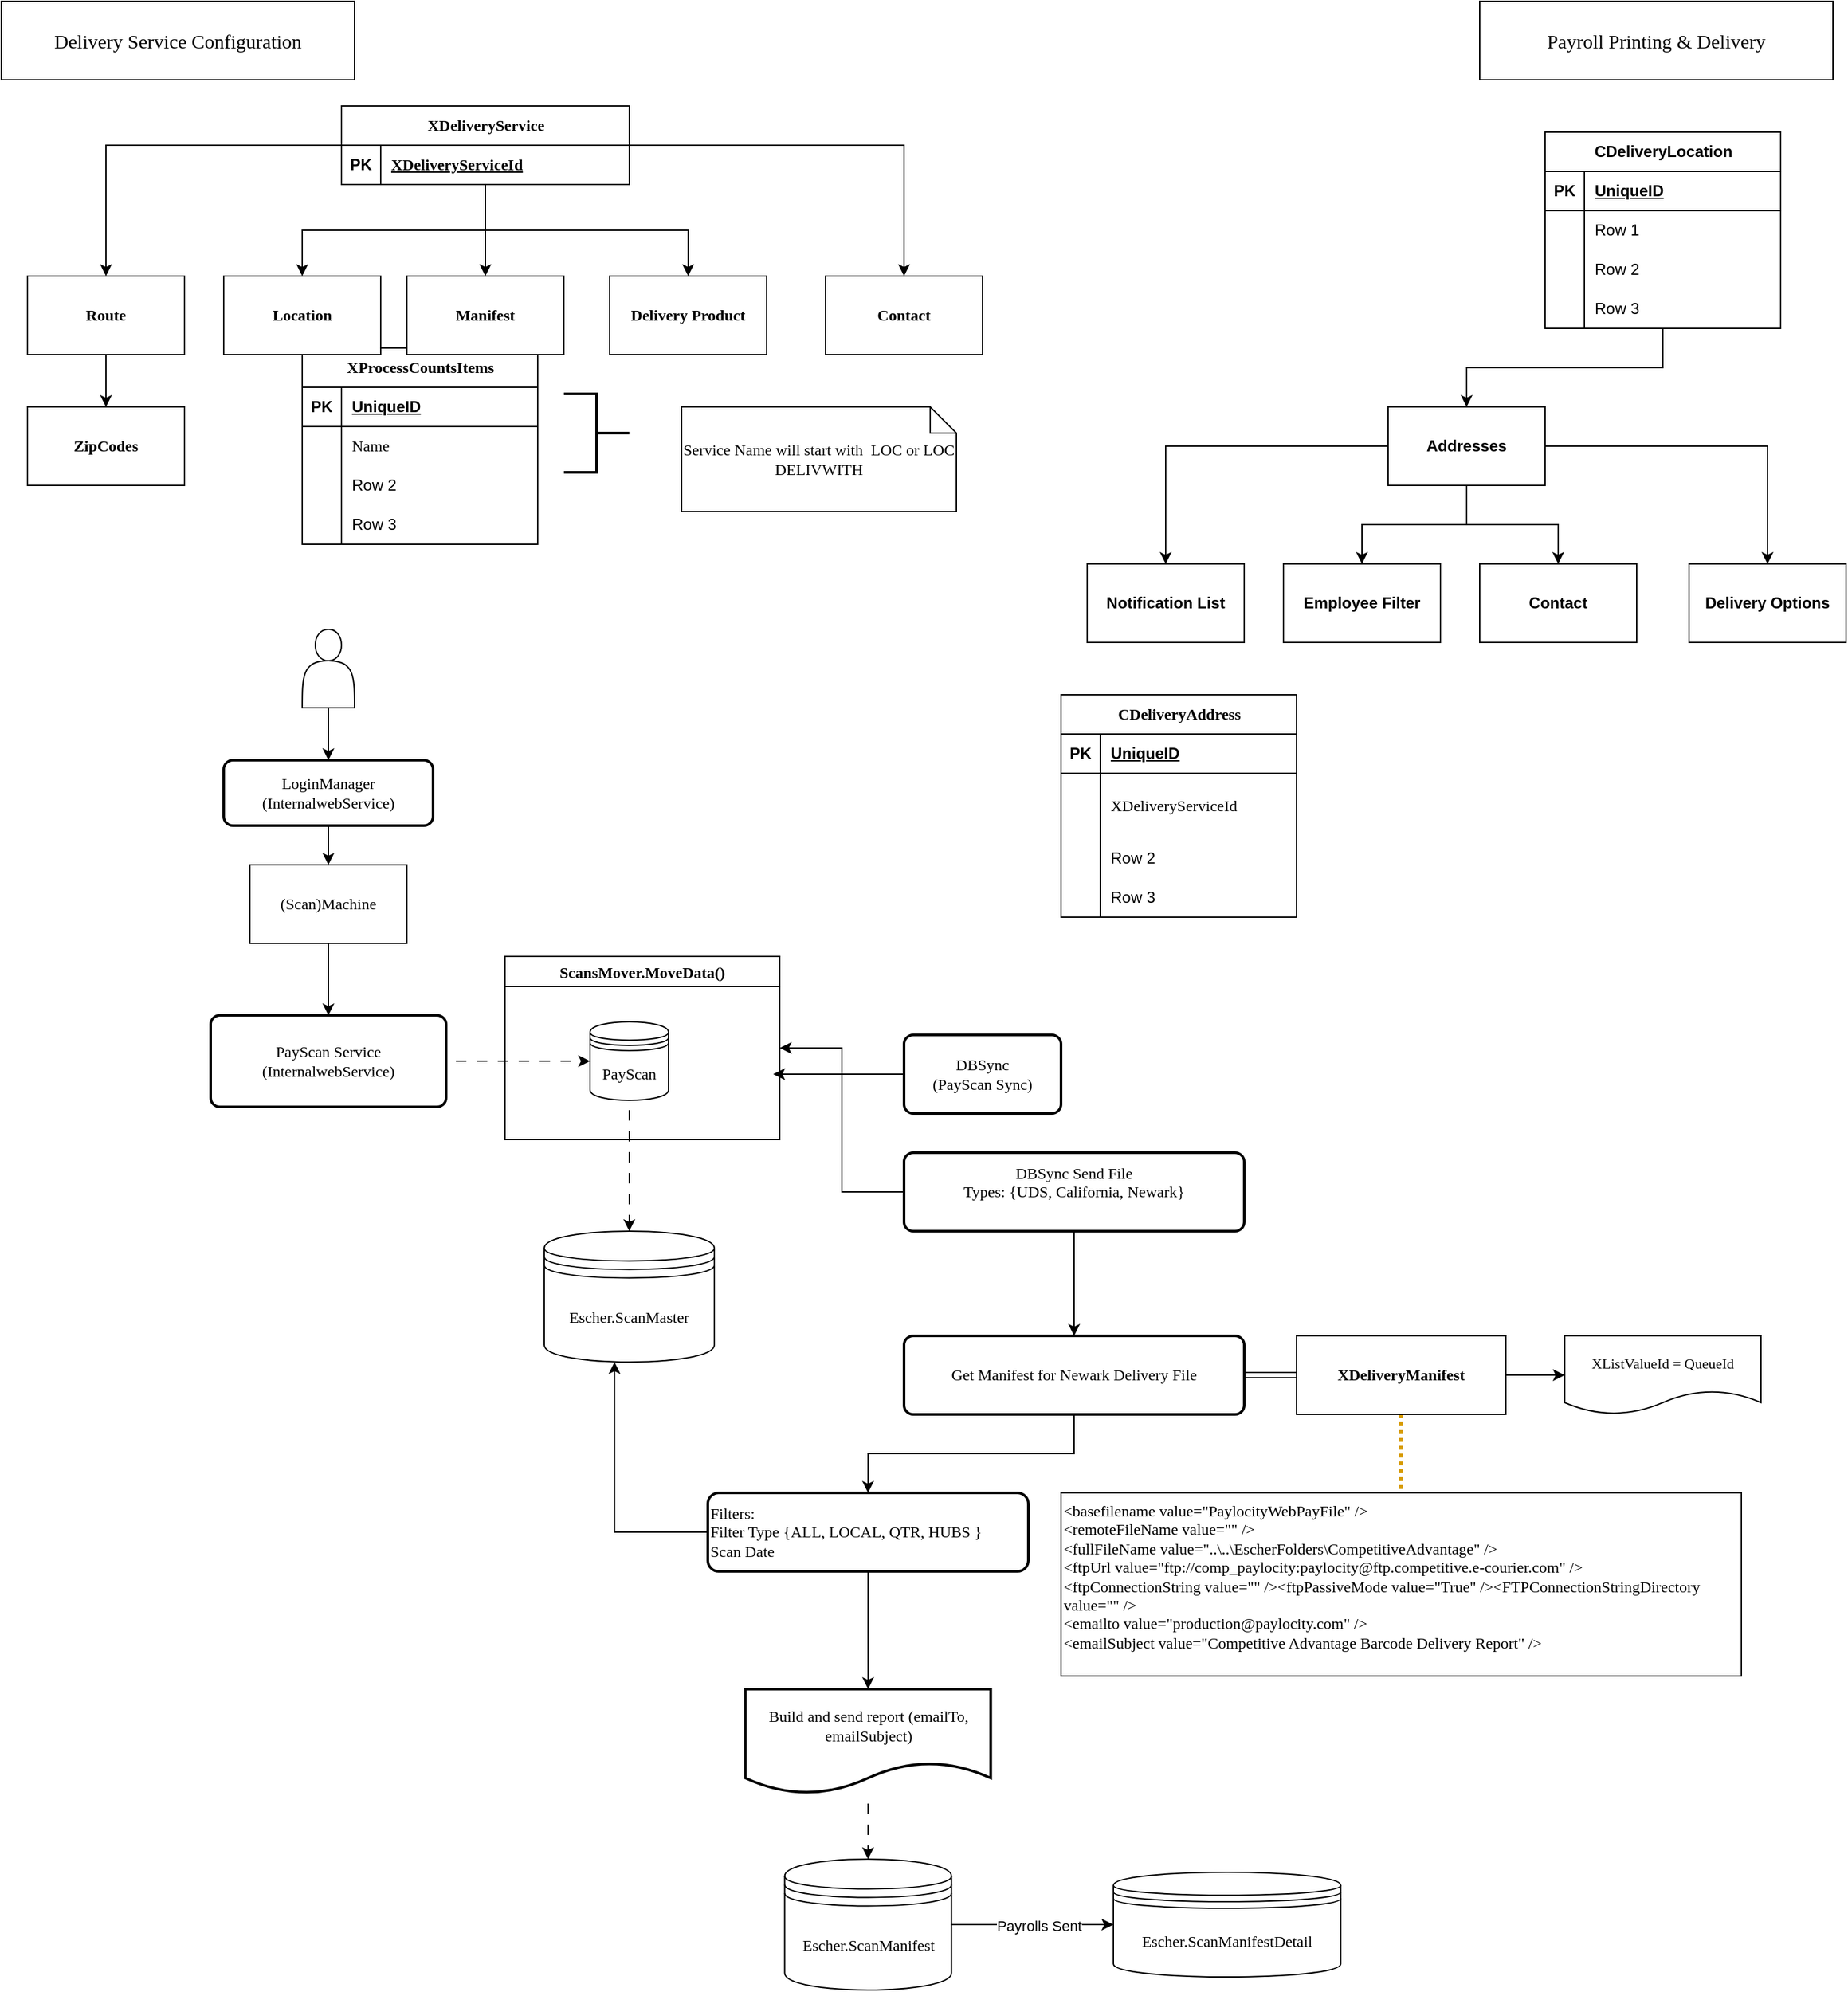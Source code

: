 <mxfile version="24.8.9">
  <diagram name="Page-1" id="ltSwhHApkSYvvwapk0n0">
    <mxGraphModel dx="1434" dy="738" grid="1" gridSize="10" guides="1" tooltips="1" connect="1" arrows="1" fold="1" page="1" pageScale="1" pageWidth="1100" pageHeight="850" math="0" shadow="0">
      <root>
        <mxCell id="0" />
        <mxCell id="1" parent="0" />
        <mxCell id="OBBwC5ucLsxBwonSJFA--115" value="" style="edgeStyle=orthogonalEdgeStyle;rounded=0;orthogonalLoop=1;jettySize=auto;html=1;" parent="1" source="OBBwC5ucLsxBwonSJFA--16" target="OBBwC5ucLsxBwonSJFA--114" edge="1">
          <mxGeometry relative="1" as="geometry" />
        </mxCell>
        <mxCell id="OBBwC5ucLsxBwonSJFA--120" value="" style="edgeStyle=orthogonalEdgeStyle;rounded=0;orthogonalLoop=1;jettySize=auto;html=1;" parent="1" source="OBBwC5ucLsxBwonSJFA--16" target="OBBwC5ucLsxBwonSJFA--119" edge="1">
          <mxGeometry relative="1" as="geometry" />
        </mxCell>
        <mxCell id="OBBwC5ucLsxBwonSJFA--122" value="" style="edgeStyle=orthogonalEdgeStyle;rounded=0;orthogonalLoop=1;jettySize=auto;html=1;" parent="1" source="OBBwC5ucLsxBwonSJFA--16" target="OBBwC5ucLsxBwonSJFA--121" edge="1">
          <mxGeometry relative="1" as="geometry" />
        </mxCell>
        <mxCell id="OBBwC5ucLsxBwonSJFA--124" value="" style="edgeStyle=orthogonalEdgeStyle;rounded=0;orthogonalLoop=1;jettySize=auto;html=1;" parent="1" source="OBBwC5ucLsxBwonSJFA--16" target="OBBwC5ucLsxBwonSJFA--123" edge="1">
          <mxGeometry relative="1" as="geometry" />
        </mxCell>
        <mxCell id="OBBwC5ucLsxBwonSJFA--131" value="" style="edgeStyle=orthogonalEdgeStyle;rounded=0;orthogonalLoop=1;jettySize=auto;html=1;" parent="1" source="OBBwC5ucLsxBwonSJFA--16" target="OBBwC5ucLsxBwonSJFA--130" edge="1">
          <mxGeometry relative="1" as="geometry" />
        </mxCell>
        <mxCell id="OBBwC5ucLsxBwonSJFA--16" value="XDeliveryService" style="shape=table;startSize=30;container=1;collapsible=1;childLayout=tableLayout;fixedRows=1;rowLines=0;fontStyle=1;align=center;resizeLast=1;html=1;fontFamily=Verdana;" parent="1" vertex="1">
          <mxGeometry x="300" y="100" width="220" height="60" as="geometry" />
        </mxCell>
        <mxCell id="OBBwC5ucLsxBwonSJFA--17" value="" style="shape=tableRow;horizontal=0;startSize=0;swimlaneHead=0;swimlaneBody=0;fillColor=none;collapsible=0;dropTarget=0;points=[[0,0.5],[1,0.5]];portConstraint=eastwest;top=0;left=0;right=0;bottom=1;" parent="OBBwC5ucLsxBwonSJFA--16" vertex="1">
          <mxGeometry y="30" width="220" height="30" as="geometry" />
        </mxCell>
        <mxCell id="OBBwC5ucLsxBwonSJFA--18" value="PK" style="shape=partialRectangle;connectable=0;fillColor=none;top=0;left=0;bottom=0;right=0;fontStyle=1;overflow=hidden;whiteSpace=wrap;html=1;" parent="OBBwC5ucLsxBwonSJFA--17" vertex="1">
          <mxGeometry width="30" height="30" as="geometry">
            <mxRectangle width="30" height="30" as="alternateBounds" />
          </mxGeometry>
        </mxCell>
        <mxCell id="OBBwC5ucLsxBwonSJFA--19" value="XDeliveryServiceId" style="shape=partialRectangle;connectable=0;fillColor=none;top=0;left=0;bottom=0;right=0;align=left;spacingLeft=6;fontStyle=5;overflow=hidden;whiteSpace=wrap;html=1;fontFamily=Verdana;" parent="OBBwC5ucLsxBwonSJFA--17" vertex="1">
          <mxGeometry x="30" width="190" height="30" as="geometry">
            <mxRectangle width="190" height="30" as="alternateBounds" />
          </mxGeometry>
        </mxCell>
        <mxCell id="OBBwC5ucLsxBwonSJFA--43" value="&lt;font style=&quot;font-size: 15px;&quot;&gt;Delivery Service Configuration&lt;/font&gt;" style="rounded=0;whiteSpace=wrap;html=1;fontFamily=Verdana;" parent="1" vertex="1">
          <mxGeometry x="40" y="20" width="270" height="60" as="geometry" />
        </mxCell>
        <mxCell id="OBBwC5ucLsxBwonSJFA--76" value="&lt;font face=&quot;Verdana&quot;&gt;CDeliveryAddress&lt;/font&gt;" style="shape=table;startSize=30;container=1;collapsible=1;childLayout=tableLayout;fixedRows=1;rowLines=0;fontStyle=1;align=center;resizeLast=1;html=1;" parent="1" vertex="1">
          <mxGeometry x="850" y="550" width="180" height="170" as="geometry" />
        </mxCell>
        <mxCell id="OBBwC5ucLsxBwonSJFA--77" value="" style="shape=tableRow;horizontal=0;startSize=0;swimlaneHead=0;swimlaneBody=0;fillColor=none;collapsible=0;dropTarget=0;points=[[0,0.5],[1,0.5]];portConstraint=eastwest;top=0;left=0;right=0;bottom=1;" parent="OBBwC5ucLsxBwonSJFA--76" vertex="1">
          <mxGeometry y="30" width="180" height="30" as="geometry" />
        </mxCell>
        <mxCell id="OBBwC5ucLsxBwonSJFA--78" value="PK" style="shape=partialRectangle;connectable=0;fillColor=none;top=0;left=0;bottom=0;right=0;fontStyle=1;overflow=hidden;whiteSpace=wrap;html=1;" parent="OBBwC5ucLsxBwonSJFA--77" vertex="1">
          <mxGeometry width="30" height="30" as="geometry">
            <mxRectangle width="30" height="30" as="alternateBounds" />
          </mxGeometry>
        </mxCell>
        <mxCell id="OBBwC5ucLsxBwonSJFA--79" value="UniqueID" style="shape=partialRectangle;connectable=0;fillColor=none;top=0;left=0;bottom=0;right=0;align=left;spacingLeft=6;fontStyle=5;overflow=hidden;whiteSpace=wrap;html=1;" parent="OBBwC5ucLsxBwonSJFA--77" vertex="1">
          <mxGeometry x="30" width="150" height="30" as="geometry">
            <mxRectangle width="150" height="30" as="alternateBounds" />
          </mxGeometry>
        </mxCell>
        <mxCell id="OBBwC5ucLsxBwonSJFA--80" value="" style="shape=tableRow;horizontal=0;startSize=0;swimlaneHead=0;swimlaneBody=0;fillColor=none;collapsible=0;dropTarget=0;points=[[0,0.5],[1,0.5]];portConstraint=eastwest;top=0;left=0;right=0;bottom=0;" parent="OBBwC5ucLsxBwonSJFA--76" vertex="1">
          <mxGeometry y="60" width="180" height="50" as="geometry" />
        </mxCell>
        <mxCell id="OBBwC5ucLsxBwonSJFA--81" value="" style="shape=partialRectangle;connectable=0;fillColor=none;top=0;left=0;bottom=0;right=0;editable=1;overflow=hidden;whiteSpace=wrap;html=1;" parent="OBBwC5ucLsxBwonSJFA--80" vertex="1">
          <mxGeometry width="30" height="50" as="geometry">
            <mxRectangle width="30" height="50" as="alternateBounds" />
          </mxGeometry>
        </mxCell>
        <mxCell id="OBBwC5ucLsxBwonSJFA--82" value="&lt;font face=&quot;Verdana&quot;&gt;XDeliveryServiceId&lt;/font&gt;" style="shape=partialRectangle;connectable=0;fillColor=none;top=0;left=0;bottom=0;right=0;align=left;spacingLeft=6;overflow=hidden;whiteSpace=wrap;html=1;" parent="OBBwC5ucLsxBwonSJFA--80" vertex="1">
          <mxGeometry x="30" width="150" height="50" as="geometry">
            <mxRectangle width="150" height="50" as="alternateBounds" />
          </mxGeometry>
        </mxCell>
        <mxCell id="OBBwC5ucLsxBwonSJFA--83" value="" style="shape=tableRow;horizontal=0;startSize=0;swimlaneHead=0;swimlaneBody=0;fillColor=none;collapsible=0;dropTarget=0;points=[[0,0.5],[1,0.5]];portConstraint=eastwest;top=0;left=0;right=0;bottom=0;" parent="OBBwC5ucLsxBwonSJFA--76" vertex="1">
          <mxGeometry y="110" width="180" height="30" as="geometry" />
        </mxCell>
        <mxCell id="OBBwC5ucLsxBwonSJFA--84" value="" style="shape=partialRectangle;connectable=0;fillColor=none;top=0;left=0;bottom=0;right=0;editable=1;overflow=hidden;whiteSpace=wrap;html=1;" parent="OBBwC5ucLsxBwonSJFA--83" vertex="1">
          <mxGeometry width="30" height="30" as="geometry">
            <mxRectangle width="30" height="30" as="alternateBounds" />
          </mxGeometry>
        </mxCell>
        <mxCell id="OBBwC5ucLsxBwonSJFA--85" value="Row 2" style="shape=partialRectangle;connectable=0;fillColor=none;top=0;left=0;bottom=0;right=0;align=left;spacingLeft=6;overflow=hidden;whiteSpace=wrap;html=1;" parent="OBBwC5ucLsxBwonSJFA--83" vertex="1">
          <mxGeometry x="30" width="150" height="30" as="geometry">
            <mxRectangle width="150" height="30" as="alternateBounds" />
          </mxGeometry>
        </mxCell>
        <mxCell id="OBBwC5ucLsxBwonSJFA--86" value="" style="shape=tableRow;horizontal=0;startSize=0;swimlaneHead=0;swimlaneBody=0;fillColor=none;collapsible=0;dropTarget=0;points=[[0,0.5],[1,0.5]];portConstraint=eastwest;top=0;left=0;right=0;bottom=0;" parent="OBBwC5ucLsxBwonSJFA--76" vertex="1">
          <mxGeometry y="140" width="180" height="30" as="geometry" />
        </mxCell>
        <mxCell id="OBBwC5ucLsxBwonSJFA--87" value="" style="shape=partialRectangle;connectable=0;fillColor=none;top=0;left=0;bottom=0;right=0;editable=1;overflow=hidden;whiteSpace=wrap;html=1;" parent="OBBwC5ucLsxBwonSJFA--86" vertex="1">
          <mxGeometry width="30" height="30" as="geometry">
            <mxRectangle width="30" height="30" as="alternateBounds" />
          </mxGeometry>
        </mxCell>
        <mxCell id="OBBwC5ucLsxBwonSJFA--88" value="Row 3" style="shape=partialRectangle;connectable=0;fillColor=none;top=0;left=0;bottom=0;right=0;align=left;spacingLeft=6;overflow=hidden;whiteSpace=wrap;html=1;" parent="OBBwC5ucLsxBwonSJFA--86" vertex="1">
          <mxGeometry x="30" width="150" height="30" as="geometry">
            <mxRectangle width="150" height="30" as="alternateBounds" />
          </mxGeometry>
        </mxCell>
        <mxCell id="OBBwC5ucLsxBwonSJFA--94" value="&lt;font face=&quot;Verdana&quot;&gt;XProcessCountsItems&lt;/font&gt;" style="shape=table;startSize=30;container=1;collapsible=1;childLayout=tableLayout;fixedRows=1;rowLines=0;fontStyle=1;align=center;resizeLast=1;html=1;" parent="1" vertex="1">
          <mxGeometry x="270" y="285" width="180" height="150" as="geometry" />
        </mxCell>
        <mxCell id="OBBwC5ucLsxBwonSJFA--95" value="" style="shape=tableRow;horizontal=0;startSize=0;swimlaneHead=0;swimlaneBody=0;fillColor=none;collapsible=0;dropTarget=0;points=[[0,0.5],[1,0.5]];portConstraint=eastwest;top=0;left=0;right=0;bottom=1;" parent="OBBwC5ucLsxBwonSJFA--94" vertex="1">
          <mxGeometry y="30" width="180" height="30" as="geometry" />
        </mxCell>
        <mxCell id="OBBwC5ucLsxBwonSJFA--96" value="PK" style="shape=partialRectangle;connectable=0;fillColor=none;top=0;left=0;bottom=0;right=0;fontStyle=1;overflow=hidden;whiteSpace=wrap;html=1;" parent="OBBwC5ucLsxBwonSJFA--95" vertex="1">
          <mxGeometry width="30" height="30" as="geometry">
            <mxRectangle width="30" height="30" as="alternateBounds" />
          </mxGeometry>
        </mxCell>
        <mxCell id="OBBwC5ucLsxBwonSJFA--97" value="UniqueID" style="shape=partialRectangle;connectable=0;fillColor=none;top=0;left=0;bottom=0;right=0;align=left;spacingLeft=6;fontStyle=5;overflow=hidden;whiteSpace=wrap;html=1;" parent="OBBwC5ucLsxBwonSJFA--95" vertex="1">
          <mxGeometry x="30" width="150" height="30" as="geometry">
            <mxRectangle width="150" height="30" as="alternateBounds" />
          </mxGeometry>
        </mxCell>
        <mxCell id="OBBwC5ucLsxBwonSJFA--98" value="" style="shape=tableRow;horizontal=0;startSize=0;swimlaneHead=0;swimlaneBody=0;fillColor=none;collapsible=0;dropTarget=0;points=[[0,0.5],[1,0.5]];portConstraint=eastwest;top=0;left=0;right=0;bottom=0;" parent="OBBwC5ucLsxBwonSJFA--94" vertex="1">
          <mxGeometry y="60" width="180" height="30" as="geometry" />
        </mxCell>
        <mxCell id="OBBwC5ucLsxBwonSJFA--99" value="" style="shape=partialRectangle;connectable=0;fillColor=none;top=0;left=0;bottom=0;right=0;editable=1;overflow=hidden;whiteSpace=wrap;html=1;" parent="OBBwC5ucLsxBwonSJFA--98" vertex="1">
          <mxGeometry width="30" height="30" as="geometry">
            <mxRectangle width="30" height="30" as="alternateBounds" />
          </mxGeometry>
        </mxCell>
        <mxCell id="OBBwC5ucLsxBwonSJFA--100" value="&lt;font face=&quot;Verdana&quot;&gt;Name&lt;/font&gt;" style="shape=partialRectangle;connectable=0;fillColor=none;top=0;left=0;bottom=0;right=0;align=left;spacingLeft=6;overflow=hidden;whiteSpace=wrap;html=1;" parent="OBBwC5ucLsxBwonSJFA--98" vertex="1">
          <mxGeometry x="30" width="150" height="30" as="geometry">
            <mxRectangle width="150" height="30" as="alternateBounds" />
          </mxGeometry>
        </mxCell>
        <mxCell id="OBBwC5ucLsxBwonSJFA--101" value="" style="shape=tableRow;horizontal=0;startSize=0;swimlaneHead=0;swimlaneBody=0;fillColor=none;collapsible=0;dropTarget=0;points=[[0,0.5],[1,0.5]];portConstraint=eastwest;top=0;left=0;right=0;bottom=0;" parent="OBBwC5ucLsxBwonSJFA--94" vertex="1">
          <mxGeometry y="90" width="180" height="30" as="geometry" />
        </mxCell>
        <mxCell id="OBBwC5ucLsxBwonSJFA--102" value="" style="shape=partialRectangle;connectable=0;fillColor=none;top=0;left=0;bottom=0;right=0;editable=1;overflow=hidden;whiteSpace=wrap;html=1;" parent="OBBwC5ucLsxBwonSJFA--101" vertex="1">
          <mxGeometry width="30" height="30" as="geometry">
            <mxRectangle width="30" height="30" as="alternateBounds" />
          </mxGeometry>
        </mxCell>
        <mxCell id="OBBwC5ucLsxBwonSJFA--103" value="Row 2" style="shape=partialRectangle;connectable=0;fillColor=none;top=0;left=0;bottom=0;right=0;align=left;spacingLeft=6;overflow=hidden;whiteSpace=wrap;html=1;" parent="OBBwC5ucLsxBwonSJFA--101" vertex="1">
          <mxGeometry x="30" width="150" height="30" as="geometry">
            <mxRectangle width="150" height="30" as="alternateBounds" />
          </mxGeometry>
        </mxCell>
        <mxCell id="OBBwC5ucLsxBwonSJFA--104" value="" style="shape=tableRow;horizontal=0;startSize=0;swimlaneHead=0;swimlaneBody=0;fillColor=none;collapsible=0;dropTarget=0;points=[[0,0.5],[1,0.5]];portConstraint=eastwest;top=0;left=0;right=0;bottom=0;" parent="OBBwC5ucLsxBwonSJFA--94" vertex="1">
          <mxGeometry y="120" width="180" height="30" as="geometry" />
        </mxCell>
        <mxCell id="OBBwC5ucLsxBwonSJFA--105" value="" style="shape=partialRectangle;connectable=0;fillColor=none;top=0;left=0;bottom=0;right=0;editable=1;overflow=hidden;whiteSpace=wrap;html=1;" parent="OBBwC5ucLsxBwonSJFA--104" vertex="1">
          <mxGeometry width="30" height="30" as="geometry">
            <mxRectangle width="30" height="30" as="alternateBounds" />
          </mxGeometry>
        </mxCell>
        <mxCell id="OBBwC5ucLsxBwonSJFA--106" value="Row 3" style="shape=partialRectangle;connectable=0;fillColor=none;top=0;left=0;bottom=0;right=0;align=left;spacingLeft=6;overflow=hidden;whiteSpace=wrap;html=1;" parent="OBBwC5ucLsxBwonSJFA--104" vertex="1">
          <mxGeometry x="30" width="150" height="30" as="geometry">
            <mxRectangle width="150" height="30" as="alternateBounds" />
          </mxGeometry>
        </mxCell>
        <mxCell id="OBBwC5ucLsxBwonSJFA--109" value="" style="strokeWidth=2;html=1;shape=mxgraph.flowchart.annotation_2;align=left;labelPosition=right;pointerEvents=1;direction=west;" parent="1" vertex="1">
          <mxGeometry x="470" y="320" width="50" height="60" as="geometry" />
        </mxCell>
        <mxCell id="OBBwC5ucLsxBwonSJFA--110" value="Service Name will start with&amp;nbsp; LOC or LOC DELIVWITH" style="shape=note;size=20;whiteSpace=wrap;html=1;fontFamily=Verdana;" parent="1" vertex="1">
          <mxGeometry x="560" y="330" width="210" height="80" as="geometry" />
        </mxCell>
        <mxCell id="OBBwC5ucLsxBwonSJFA--126" value="" style="edgeStyle=orthogonalEdgeStyle;rounded=0;orthogonalLoop=1;jettySize=auto;html=1;" parent="1" source="OBBwC5ucLsxBwonSJFA--114" target="OBBwC5ucLsxBwonSJFA--125" edge="1">
          <mxGeometry relative="1" as="geometry" />
        </mxCell>
        <mxCell id="OBBwC5ucLsxBwonSJFA--114" value="Route" style="whiteSpace=wrap;html=1;fontFamily=Verdana;startSize=30;fontStyle=1;" parent="1" vertex="1">
          <mxGeometry x="60" y="230" width="120" height="60" as="geometry" />
        </mxCell>
        <mxCell id="OBBwC5ucLsxBwonSJFA--119" value="Location" style="whiteSpace=wrap;html=1;fontFamily=Verdana;startSize=30;fontStyle=1;" parent="1" vertex="1">
          <mxGeometry x="210" y="230" width="120" height="60" as="geometry" />
        </mxCell>
        <mxCell id="OBBwC5ucLsxBwonSJFA--121" value="Manifest" style="whiteSpace=wrap;html=1;fontFamily=Verdana;startSize=30;fontStyle=1;" parent="1" vertex="1">
          <mxGeometry x="350" y="230" width="120" height="60" as="geometry" />
        </mxCell>
        <mxCell id="OBBwC5ucLsxBwonSJFA--123" value="Delivery Product" style="whiteSpace=wrap;html=1;fontFamily=Verdana;startSize=30;fontStyle=1;" parent="1" vertex="1">
          <mxGeometry x="505" y="230" width="120" height="60" as="geometry" />
        </mxCell>
        <mxCell id="OBBwC5ucLsxBwonSJFA--125" value="ZipCodes" style="whiteSpace=wrap;html=1;fontFamily=Verdana;startSize=30;fontStyle=1;" parent="1" vertex="1">
          <mxGeometry x="60" y="330" width="120" height="60" as="geometry" />
        </mxCell>
        <mxCell id="OBBwC5ucLsxBwonSJFA--130" value="Contact" style="whiteSpace=wrap;html=1;fontFamily=Verdana;startSize=30;fontStyle=1;" parent="1" vertex="1">
          <mxGeometry x="670" y="230" width="120" height="60" as="geometry" />
        </mxCell>
        <mxCell id="OBBwC5ucLsxBwonSJFA--132" value="&lt;font style=&quot;font-size: 15px;&quot;&gt;Payroll Printing &amp;amp; Delivery&lt;/font&gt;" style="rounded=0;whiteSpace=wrap;html=1;fontFamily=Verdana;" parent="1" vertex="1">
          <mxGeometry x="1170" y="20" width="270" height="60" as="geometry" />
        </mxCell>
        <mxCell id="OBBwC5ucLsxBwonSJFA--147" value="" style="edgeStyle=orthogonalEdgeStyle;rounded=0;orthogonalLoop=1;jettySize=auto;html=1;" parent="1" source="OBBwC5ucLsxBwonSJFA--133" target="OBBwC5ucLsxBwonSJFA--146" edge="1">
          <mxGeometry relative="1" as="geometry" />
        </mxCell>
        <mxCell id="OBBwC5ucLsxBwonSJFA--133" value="CDeliveryLocation" style="shape=table;startSize=30;container=1;collapsible=1;childLayout=tableLayout;fixedRows=1;rowLines=0;fontStyle=1;align=center;resizeLast=1;html=1;" parent="1" vertex="1">
          <mxGeometry x="1220" y="120" width="180" height="150" as="geometry" />
        </mxCell>
        <mxCell id="OBBwC5ucLsxBwonSJFA--134" value="" style="shape=tableRow;horizontal=0;startSize=0;swimlaneHead=0;swimlaneBody=0;fillColor=none;collapsible=0;dropTarget=0;points=[[0,0.5],[1,0.5]];portConstraint=eastwest;top=0;left=0;right=0;bottom=1;" parent="OBBwC5ucLsxBwonSJFA--133" vertex="1">
          <mxGeometry y="30" width="180" height="30" as="geometry" />
        </mxCell>
        <mxCell id="OBBwC5ucLsxBwonSJFA--135" value="PK" style="shape=partialRectangle;connectable=0;fillColor=none;top=0;left=0;bottom=0;right=0;fontStyle=1;overflow=hidden;whiteSpace=wrap;html=1;" parent="OBBwC5ucLsxBwonSJFA--134" vertex="1">
          <mxGeometry width="30" height="30" as="geometry">
            <mxRectangle width="30" height="30" as="alternateBounds" />
          </mxGeometry>
        </mxCell>
        <mxCell id="OBBwC5ucLsxBwonSJFA--136" value="UniqueID" style="shape=partialRectangle;connectable=0;fillColor=none;top=0;left=0;bottom=0;right=0;align=left;spacingLeft=6;fontStyle=5;overflow=hidden;whiteSpace=wrap;html=1;" parent="OBBwC5ucLsxBwonSJFA--134" vertex="1">
          <mxGeometry x="30" width="150" height="30" as="geometry">
            <mxRectangle width="150" height="30" as="alternateBounds" />
          </mxGeometry>
        </mxCell>
        <mxCell id="OBBwC5ucLsxBwonSJFA--137" value="" style="shape=tableRow;horizontal=0;startSize=0;swimlaneHead=0;swimlaneBody=0;fillColor=none;collapsible=0;dropTarget=0;points=[[0,0.5],[1,0.5]];portConstraint=eastwest;top=0;left=0;right=0;bottom=0;" parent="OBBwC5ucLsxBwonSJFA--133" vertex="1">
          <mxGeometry y="60" width="180" height="30" as="geometry" />
        </mxCell>
        <mxCell id="OBBwC5ucLsxBwonSJFA--138" value="" style="shape=partialRectangle;connectable=0;fillColor=none;top=0;left=0;bottom=0;right=0;editable=1;overflow=hidden;whiteSpace=wrap;html=1;" parent="OBBwC5ucLsxBwonSJFA--137" vertex="1">
          <mxGeometry width="30" height="30" as="geometry">
            <mxRectangle width="30" height="30" as="alternateBounds" />
          </mxGeometry>
        </mxCell>
        <mxCell id="OBBwC5ucLsxBwonSJFA--139" value="Row 1" style="shape=partialRectangle;connectable=0;fillColor=none;top=0;left=0;bottom=0;right=0;align=left;spacingLeft=6;overflow=hidden;whiteSpace=wrap;html=1;" parent="OBBwC5ucLsxBwonSJFA--137" vertex="1">
          <mxGeometry x="30" width="150" height="30" as="geometry">
            <mxRectangle width="150" height="30" as="alternateBounds" />
          </mxGeometry>
        </mxCell>
        <mxCell id="OBBwC5ucLsxBwonSJFA--140" value="" style="shape=tableRow;horizontal=0;startSize=0;swimlaneHead=0;swimlaneBody=0;fillColor=none;collapsible=0;dropTarget=0;points=[[0,0.5],[1,0.5]];portConstraint=eastwest;top=0;left=0;right=0;bottom=0;" parent="OBBwC5ucLsxBwonSJFA--133" vertex="1">
          <mxGeometry y="90" width="180" height="30" as="geometry" />
        </mxCell>
        <mxCell id="OBBwC5ucLsxBwonSJFA--141" value="" style="shape=partialRectangle;connectable=0;fillColor=none;top=0;left=0;bottom=0;right=0;editable=1;overflow=hidden;whiteSpace=wrap;html=1;" parent="OBBwC5ucLsxBwonSJFA--140" vertex="1">
          <mxGeometry width="30" height="30" as="geometry">
            <mxRectangle width="30" height="30" as="alternateBounds" />
          </mxGeometry>
        </mxCell>
        <mxCell id="OBBwC5ucLsxBwonSJFA--142" value="Row 2" style="shape=partialRectangle;connectable=0;fillColor=none;top=0;left=0;bottom=0;right=0;align=left;spacingLeft=6;overflow=hidden;whiteSpace=wrap;html=1;" parent="OBBwC5ucLsxBwonSJFA--140" vertex="1">
          <mxGeometry x="30" width="150" height="30" as="geometry">
            <mxRectangle width="150" height="30" as="alternateBounds" />
          </mxGeometry>
        </mxCell>
        <mxCell id="OBBwC5ucLsxBwonSJFA--143" value="" style="shape=tableRow;horizontal=0;startSize=0;swimlaneHead=0;swimlaneBody=0;fillColor=none;collapsible=0;dropTarget=0;points=[[0,0.5],[1,0.5]];portConstraint=eastwest;top=0;left=0;right=0;bottom=0;" parent="OBBwC5ucLsxBwonSJFA--133" vertex="1">
          <mxGeometry y="120" width="180" height="30" as="geometry" />
        </mxCell>
        <mxCell id="OBBwC5ucLsxBwonSJFA--144" value="" style="shape=partialRectangle;connectable=0;fillColor=none;top=0;left=0;bottom=0;right=0;editable=1;overflow=hidden;whiteSpace=wrap;html=1;" parent="OBBwC5ucLsxBwonSJFA--143" vertex="1">
          <mxGeometry width="30" height="30" as="geometry">
            <mxRectangle width="30" height="30" as="alternateBounds" />
          </mxGeometry>
        </mxCell>
        <mxCell id="OBBwC5ucLsxBwonSJFA--145" value="Row 3" style="shape=partialRectangle;connectable=0;fillColor=none;top=0;left=0;bottom=0;right=0;align=left;spacingLeft=6;overflow=hidden;whiteSpace=wrap;html=1;" parent="OBBwC5ucLsxBwonSJFA--143" vertex="1">
          <mxGeometry x="30" width="150" height="30" as="geometry">
            <mxRectangle width="150" height="30" as="alternateBounds" />
          </mxGeometry>
        </mxCell>
        <mxCell id="OBBwC5ucLsxBwonSJFA--149" value="" style="edgeStyle=orthogonalEdgeStyle;rounded=0;orthogonalLoop=1;jettySize=auto;html=1;" parent="1" source="OBBwC5ucLsxBwonSJFA--146" target="OBBwC5ucLsxBwonSJFA--148" edge="1">
          <mxGeometry relative="1" as="geometry" />
        </mxCell>
        <mxCell id="OBBwC5ucLsxBwonSJFA--151" value="" style="edgeStyle=orthogonalEdgeStyle;rounded=0;orthogonalLoop=1;jettySize=auto;html=1;" parent="1" source="OBBwC5ucLsxBwonSJFA--146" target="OBBwC5ucLsxBwonSJFA--150" edge="1">
          <mxGeometry relative="1" as="geometry" />
        </mxCell>
        <mxCell id="OBBwC5ucLsxBwonSJFA--153" value="" style="edgeStyle=orthogonalEdgeStyle;rounded=0;orthogonalLoop=1;jettySize=auto;html=1;" parent="1" source="OBBwC5ucLsxBwonSJFA--146" target="OBBwC5ucLsxBwonSJFA--152" edge="1">
          <mxGeometry relative="1" as="geometry" />
        </mxCell>
        <mxCell id="OBBwC5ucLsxBwonSJFA--155" value="" style="edgeStyle=orthogonalEdgeStyle;rounded=0;orthogonalLoop=1;jettySize=auto;html=1;" parent="1" source="OBBwC5ucLsxBwonSJFA--146" target="OBBwC5ucLsxBwonSJFA--154" edge="1">
          <mxGeometry relative="1" as="geometry" />
        </mxCell>
        <mxCell id="OBBwC5ucLsxBwonSJFA--146" value="Addresses" style="whiteSpace=wrap;html=1;startSize=30;fontStyle=1;" parent="1" vertex="1">
          <mxGeometry x="1100" y="330" width="120" height="60" as="geometry" />
        </mxCell>
        <mxCell id="OBBwC5ucLsxBwonSJFA--148" value="Employee Filter" style="whiteSpace=wrap;html=1;startSize=30;fontStyle=1;" parent="1" vertex="1">
          <mxGeometry x="1020" y="450" width="120" height="60" as="geometry" />
        </mxCell>
        <mxCell id="OBBwC5ucLsxBwonSJFA--150" value="Contact" style="whiteSpace=wrap;html=1;startSize=30;fontStyle=1;" parent="1" vertex="1">
          <mxGeometry x="1170" y="450" width="120" height="60" as="geometry" />
        </mxCell>
        <mxCell id="OBBwC5ucLsxBwonSJFA--152" value="Delivery Options" style="whiteSpace=wrap;html=1;startSize=30;fontStyle=1;" parent="1" vertex="1">
          <mxGeometry x="1330" y="450" width="120" height="60" as="geometry" />
        </mxCell>
        <mxCell id="OBBwC5ucLsxBwonSJFA--154" value="Notification List" style="whiteSpace=wrap;html=1;startSize=30;fontStyle=1;" parent="1" vertex="1">
          <mxGeometry x="870" y="450" width="120" height="60" as="geometry" />
        </mxCell>
        <mxCell id="ScFpUApuR84vEXU12G21-8" value="" style="edgeStyle=orthogonalEdgeStyle;rounded=0;orthogonalLoop=1;jettySize=auto;html=1;flowAnimation=1;" edge="1" parent="1" source="OK6B9kiAFG73OhcTMnA2-1" target="OK6B9kiAFG73OhcTMnA2-18">
          <mxGeometry relative="1" as="geometry" />
        </mxCell>
        <mxCell id="OK6B9kiAFG73OhcTMnA2-1" value="&lt;font face=&quot;Verdana&quot;&gt;PayScan Service (InternalwebService)&lt;/font&gt;" style="rounded=1;whiteSpace=wrap;html=1;absoluteArcSize=1;arcSize=14;strokeWidth=2;" parent="1" vertex="1">
          <mxGeometry x="200" y="795" width="180" height="70" as="geometry" />
        </mxCell>
        <mxCell id="OK6B9kiAFG73OhcTMnA2-14" value="" style="edgeStyle=orthogonalEdgeStyle;rounded=0;orthogonalLoop=1;jettySize=auto;html=1;" parent="1" source="OK6B9kiAFG73OhcTMnA2-11" target="OK6B9kiAFG73OhcTMnA2-12" edge="1">
          <mxGeometry relative="1" as="geometry" />
        </mxCell>
        <mxCell id="OK6B9kiAFG73OhcTMnA2-11" value="" style="shape=actor;whiteSpace=wrap;html=1;" parent="1" vertex="1">
          <mxGeometry x="270" y="500" width="40" height="60" as="geometry" />
        </mxCell>
        <mxCell id="ScFpUApuR84vEXU12G21-10" value="" style="edgeStyle=orthogonalEdgeStyle;rounded=0;orthogonalLoop=1;jettySize=auto;html=1;" edge="1" parent="1" source="OK6B9kiAFG73OhcTMnA2-12" target="OK6B9kiAFG73OhcTMnA2-19">
          <mxGeometry relative="1" as="geometry" />
        </mxCell>
        <mxCell id="OK6B9kiAFG73OhcTMnA2-12" value="&lt;font face=&quot;Verdana&quot;&gt;LoginManager&lt;/font&gt;&lt;div&gt;&lt;font face=&quot;Verdana&quot;&gt;(InternalwebService)&lt;/font&gt;&lt;/div&gt;" style="rounded=1;whiteSpace=wrap;html=1;absoluteArcSize=1;arcSize=14;strokeWidth=2;" parent="1" vertex="1">
          <mxGeometry x="210" y="600" width="160" height="50" as="geometry" />
        </mxCell>
        <mxCell id="ScFpUApuR84vEXU12G21-6" value="" style="edgeStyle=orthogonalEdgeStyle;rounded=0;orthogonalLoop=1;jettySize=auto;html=1;flowAnimation=1;" edge="1" parent="1" source="OK6B9kiAFG73OhcTMnA2-18" target="ScFpUApuR84vEXU12G21-5">
          <mxGeometry relative="1" as="geometry" />
        </mxCell>
        <mxCell id="ScFpUApuR84vEXU12G21-9" value="" style="edgeStyle=orthogonalEdgeStyle;rounded=0;orthogonalLoop=1;jettySize=auto;html=1;" edge="1" parent="1" source="OK6B9kiAFG73OhcTMnA2-19" target="OK6B9kiAFG73OhcTMnA2-1">
          <mxGeometry relative="1" as="geometry" />
        </mxCell>
        <mxCell id="OK6B9kiAFG73OhcTMnA2-19" value="&lt;font face=&quot;Verdana&quot;&gt;(Scan)Machine&lt;/font&gt;" style="whiteSpace=wrap;html=1;" parent="1" vertex="1">
          <mxGeometry x="230" y="680" width="120" height="60" as="geometry" />
        </mxCell>
        <mxCell id="ScFpUApuR84vEXU12G21-19" value="" style="edgeStyle=orthogonalEdgeStyle;rounded=0;orthogonalLoop=1;jettySize=auto;html=1;" edge="1" parent="1" source="OK6B9kiAFG73OhcTMnA2-23">
          <mxGeometry relative="1" as="geometry">
            <mxPoint x="630" y="840" as="targetPoint" />
          </mxGeometry>
        </mxCell>
        <mxCell id="OK6B9kiAFG73OhcTMnA2-23" value="&lt;font face=&quot;Verdana&quot;&gt;DBSync&lt;/font&gt;&lt;div&gt;&lt;font face=&quot;Verdana&quot;&gt;(PayScan Sync)&lt;/font&gt;&lt;/div&gt;" style="rounded=1;whiteSpace=wrap;html=1;absoluteArcSize=1;arcSize=14;strokeWidth=2;" parent="1" vertex="1">
          <mxGeometry x="730" y="810" width="120" height="60" as="geometry" />
        </mxCell>
        <mxCell id="ScFpUApuR84vEXU12G21-5" value="&lt;font face=&quot;Verdana&quot;&gt;Escher.ScanMaster&lt;/font&gt;" style="shape=datastore;whiteSpace=wrap;html=1;" vertex="1" parent="1">
          <mxGeometry x="455" y="960" width="130" height="100" as="geometry" />
        </mxCell>
        <mxCell id="ScFpUApuR84vEXU12G21-15" value="" style="group" vertex="1" connectable="0" parent="1">
          <mxGeometry x="425" y="750" width="245" height="230" as="geometry" />
        </mxCell>
        <mxCell id="ScFpUApuR84vEXU12G21-14" value="ScansMover.MoveData()" style="swimlane;fontFamily=Verdana;" vertex="1" parent="ScFpUApuR84vEXU12G21-15">
          <mxGeometry width="210" height="140" as="geometry" />
        </mxCell>
        <mxCell id="OK6B9kiAFG73OhcTMnA2-18" value="&lt;font face=&quot;Verdana&quot;&gt;PayScan&lt;/font&gt;" style="shape=datastore;whiteSpace=wrap;html=1;" parent="ScFpUApuR84vEXU12G21-14" vertex="1">
          <mxGeometry x="65" y="50" width="60" height="60" as="geometry" />
        </mxCell>
        <mxCell id="ScFpUApuR84vEXU12G21-22" value="" style="edgeStyle=orthogonalEdgeStyle;rounded=0;orthogonalLoop=1;jettySize=auto;html=1;entryX=1;entryY=0.5;entryDx=0;entryDy=0;" edge="1" parent="1" source="ScFpUApuR84vEXU12G21-20" target="ScFpUApuR84vEXU12G21-14">
          <mxGeometry relative="1" as="geometry">
            <mxPoint x="680" y="940" as="targetPoint" />
          </mxGeometry>
        </mxCell>
        <mxCell id="ScFpUApuR84vEXU12G21-25" value="" style="edgeStyle=orthogonalEdgeStyle;rounded=0;orthogonalLoop=1;jettySize=auto;html=1;" edge="1" parent="1" source="ScFpUApuR84vEXU12G21-20" target="ScFpUApuR84vEXU12G21-24">
          <mxGeometry relative="1" as="geometry" />
        </mxCell>
        <mxCell id="ScFpUApuR84vEXU12G21-20" value="&lt;font face=&quot;Verdana&quot;&gt;DBSync Send File&lt;/font&gt;&lt;div&gt;&lt;font face=&quot;Verdana&quot;&gt;Types: {&lt;/font&gt;&lt;span style=&quot;font-family: Verdana; background-color: initial;&quot;&gt;UDS,&amp;nbsp;&lt;/span&gt;&lt;span style=&quot;font-family: Verdana; background-color: initial;&quot;&gt;California, Newark}&lt;/span&gt;&lt;/div&gt;&lt;div&gt;&lt;font face=&quot;Verdana&quot;&gt;&lt;br&gt;&lt;/font&gt;&lt;/div&gt;" style="rounded=1;whiteSpace=wrap;html=1;absoluteArcSize=1;arcSize=14;strokeWidth=2;" vertex="1" parent="1">
          <mxGeometry x="730" y="900" width="260" height="60" as="geometry" />
        </mxCell>
        <mxCell id="ScFpUApuR84vEXU12G21-51" value="" style="edgeStyle=orthogonalEdgeStyle;rounded=0;orthogonalLoop=1;jettySize=auto;html=1;" edge="1" parent="1" source="ScFpUApuR84vEXU12G21-24" target="ScFpUApuR84vEXU12G21-50">
          <mxGeometry relative="1" as="geometry" />
        </mxCell>
        <mxCell id="ScFpUApuR84vEXU12G21-24" value="&lt;font face=&quot;Verdana&quot;&gt;Get Manifest for Newark Delivery File&lt;/font&gt;" style="rounded=1;whiteSpace=wrap;html=1;absoluteArcSize=1;arcSize=14;strokeWidth=2;" vertex="1" parent="1">
          <mxGeometry x="730" y="1040" width="260" height="60" as="geometry" />
        </mxCell>
        <mxCell id="ScFpUApuR84vEXU12G21-42" value="" style="edgeStyle=orthogonalEdgeStyle;rounded=0;orthogonalLoop=1;jettySize=auto;html=1;shape=link;" edge="1" parent="1" source="ScFpUApuR84vEXU12G21-40" target="ScFpUApuR84vEXU12G21-24">
          <mxGeometry relative="1" as="geometry" />
        </mxCell>
        <mxCell id="ScFpUApuR84vEXU12G21-44" value="" style="edgeStyle=orthogonalEdgeStyle;rounded=0;orthogonalLoop=1;jettySize=auto;html=1;" edge="1" parent="1" source="ScFpUApuR84vEXU12G21-40" target="ScFpUApuR84vEXU12G21-43">
          <mxGeometry relative="1" as="geometry" />
        </mxCell>
        <mxCell id="ScFpUApuR84vEXU12G21-46" value="" style="edgeStyle=orthogonalEdgeStyle;rounded=0;orthogonalLoop=1;jettySize=auto;html=1;dashed=1;dashPattern=1 1;endArrow=none;endFill=0;fillColor=#ffe6cc;strokeColor=#d79b00;strokeWidth=3;" edge="1" parent="1" source="ScFpUApuR84vEXU12G21-40" target="ScFpUApuR84vEXU12G21-45">
          <mxGeometry relative="1" as="geometry" />
        </mxCell>
        <mxCell id="ScFpUApuR84vEXU12G21-40" value="XDeliveryManifest" style="whiteSpace=wrap;html=1;fontFamily=Verdana;startSize=30;fontStyle=1;" vertex="1" parent="1">
          <mxGeometry x="1030" y="1040" width="160" height="60" as="geometry" />
        </mxCell>
        <mxCell id="ScFpUApuR84vEXU12G21-43" value="&lt;span style=&quot;font-weight: normal;&quot;&gt;&lt;font style=&quot;font-size: 11px;&quot;&gt;XListValueId = QueueId&lt;/font&gt;&lt;/span&gt;" style="shape=document;whiteSpace=wrap;html=1;boundedLbl=1;fontFamily=Verdana;startSize=30;fontStyle=1;" vertex="1" parent="1">
          <mxGeometry x="1235" y="1040" width="150" height="60" as="geometry" />
        </mxCell>
        <mxCell id="ScFpUApuR84vEXU12G21-45" value="&lt;div&gt;&amp;lt;basefilename value=&quot;PaylocityWebPayFile&quot; /&amp;gt;&lt;/div&gt;&lt;div&gt;&amp;lt;remoteFileName value=&quot;&quot; /&amp;gt;&lt;/div&gt;&lt;div&gt;&amp;lt;fullFileName value=&quot;..\..\EscherFolders\CompetitiveAdvantage&quot; /&amp;gt;&lt;/div&gt;&lt;div&gt;&amp;lt;ftpUrl value=&quot;ftp://comp_paylocity:paylocity@ftp.competitive.e-courier.com&quot; /&amp;gt;&lt;/div&gt;&lt;div&gt;&amp;lt;ftpConnectionString value=&quot;&quot; /&amp;gt;&amp;lt;ftpPassiveMode value=&quot;True&quot; /&amp;gt;&amp;lt;FTPConnectionStringDirectory value=&quot;&quot; /&amp;gt;&lt;/div&gt;&lt;div&gt;&amp;lt;emailto value=&quot;production@paylocity.com&quot; /&amp;gt;&lt;/div&gt;&lt;div&gt;&amp;lt;emailSubject value=&quot;Competitive Advantage Barcode Delivery Report&quot; /&amp;gt;&lt;/div&gt;" style="whiteSpace=wrap;html=1;fontFamily=Verdana;startSize=30;fontStyle=0;align=left;verticalAlign=top;" vertex="1" parent="1">
          <mxGeometry x="850" y="1160" width="520" height="140" as="geometry" />
        </mxCell>
        <mxCell id="ScFpUApuR84vEXU12G21-57" value="" style="edgeStyle=orthogonalEdgeStyle;rounded=0;orthogonalLoop=1;jettySize=auto;html=1;entryX=0.413;entryY=1;entryDx=0;entryDy=0;entryPerimeter=0;exitX=0;exitY=0.5;exitDx=0;exitDy=0;" edge="1" parent="1" source="ScFpUApuR84vEXU12G21-50" target="ScFpUApuR84vEXU12G21-5">
          <mxGeometry relative="1" as="geometry">
            <mxPoint x="437.5" y="1190" as="targetPoint" />
          </mxGeometry>
        </mxCell>
        <mxCell id="ScFpUApuR84vEXU12G21-59" value="" style="edgeStyle=orthogonalEdgeStyle;rounded=0;orthogonalLoop=1;jettySize=auto;html=1;" edge="1" parent="1" source="ScFpUApuR84vEXU12G21-50" target="ScFpUApuR84vEXU12G21-58">
          <mxGeometry relative="1" as="geometry" />
        </mxCell>
        <mxCell id="ScFpUApuR84vEXU12G21-50" value="Filters:&lt;div&gt;Filter Type {ALL, LOCAL, QTR, HUBS }&amp;nbsp;&lt;div&gt;Scan Date&lt;/div&gt;&lt;/div&gt;" style="whiteSpace=wrap;html=1;rounded=1;arcSize=14;strokeWidth=2;fontFamily=Verdana;align=left;" vertex="1" parent="1">
          <mxGeometry x="580" y="1160" width="245" height="60" as="geometry" />
        </mxCell>
        <mxCell id="ScFpUApuR84vEXU12G21-61" value="" style="edgeStyle=orthogonalEdgeStyle;rounded=0;orthogonalLoop=1;jettySize=auto;html=1;flowAnimation=1;" edge="1" parent="1" source="ScFpUApuR84vEXU12G21-58" target="ScFpUApuR84vEXU12G21-60">
          <mxGeometry relative="1" as="geometry" />
        </mxCell>
        <mxCell id="ScFpUApuR84vEXU12G21-58" value="Build and send report (emailTo, emailSubject)" style="shape=document;whiteSpace=wrap;html=1;boundedLbl=1;fontFamily=Verdana;rounded=1;arcSize=14;strokeWidth=2;" vertex="1" parent="1">
          <mxGeometry x="608.75" y="1310" width="187.5" height="80" as="geometry" />
        </mxCell>
        <mxCell id="ScFpUApuR84vEXU12G21-63" value="" style="edgeStyle=orthogonalEdgeStyle;rounded=0;orthogonalLoop=1;jettySize=auto;html=1;" edge="1" parent="1" source="ScFpUApuR84vEXU12G21-60" target="ScFpUApuR84vEXU12G21-62">
          <mxGeometry relative="1" as="geometry" />
        </mxCell>
        <mxCell id="ScFpUApuR84vEXU12G21-64" value="Payrolls Sent" style="edgeLabel;html=1;align=center;verticalAlign=middle;resizable=0;points=[];" vertex="1" connectable="0" parent="ScFpUApuR84vEXU12G21-63">
          <mxGeometry x="0.069" y="-1" relative="1" as="geometry">
            <mxPoint as="offset" />
          </mxGeometry>
        </mxCell>
        <mxCell id="ScFpUApuR84vEXU12G21-60" value="&lt;font face=&quot;Verdana&quot;&gt;Escher.ScanManifest&lt;/font&gt;" style="shape=datastore;whiteSpace=wrap;html=1;" vertex="1" parent="1">
          <mxGeometry x="638.75" y="1440" width="127.5" height="100" as="geometry" />
        </mxCell>
        <mxCell id="ScFpUApuR84vEXU12G21-62" value="&lt;font face=&quot;Verdana&quot;&gt;Escher.ScanManifestDetail&lt;/font&gt;" style="shape=datastore;whiteSpace=wrap;html=1;" vertex="1" parent="1">
          <mxGeometry x="890" y="1450" width="173.75" height="80" as="geometry" />
        </mxCell>
      </root>
    </mxGraphModel>
  </diagram>
</mxfile>
